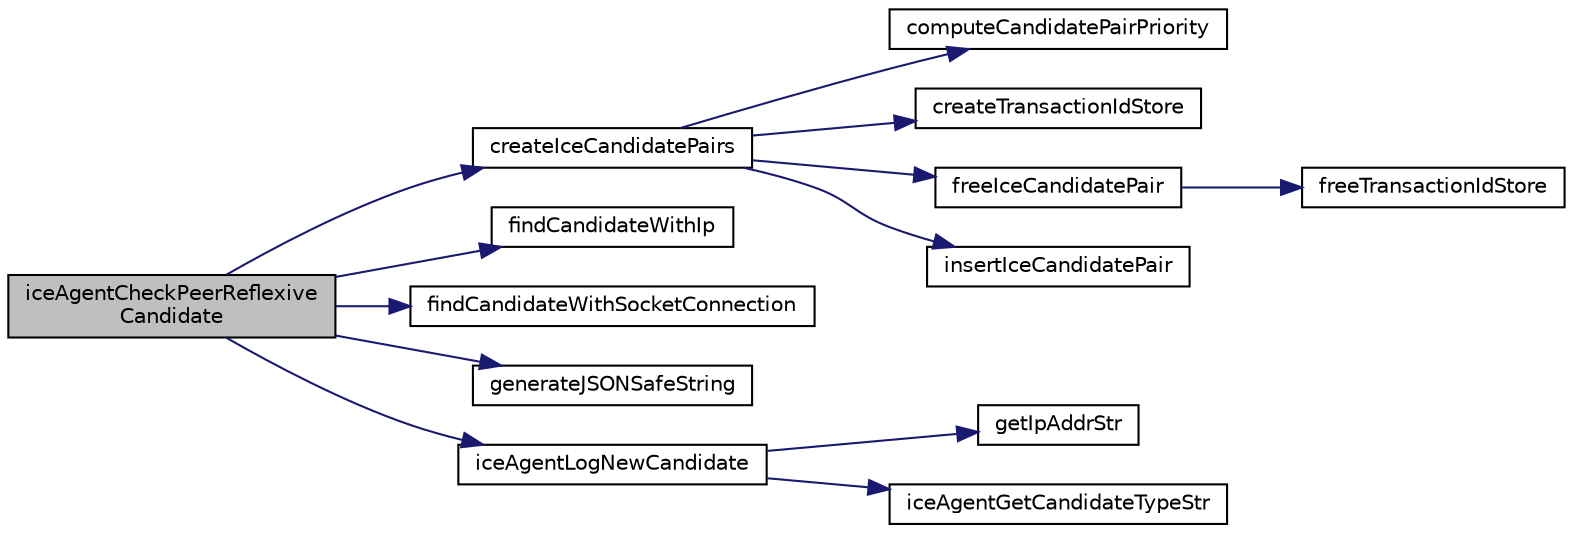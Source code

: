 digraph "iceAgentCheckPeerReflexiveCandidate"
{
 // LATEX_PDF_SIZE
  edge [fontname="Helvetica",fontsize="10",labelfontname="Helvetica",labelfontsize="10"];
  node [fontname="Helvetica",fontsize="10",shape=record];
  rankdir="LR";
  Node1 [label="iceAgentCheckPeerReflexive\lCandidate",height=0.2,width=0.4,color="black", fillcolor="grey75", style="filled", fontcolor="black",tooltip=" "];
  Node1 -> Node2 [color="midnightblue",fontsize="10",style="solid",fontname="Helvetica"];
  Node2 [label="createIceCandidatePairs",height=0.2,width=0.4,color="black", fillcolor="white", style="filled",URL="$IceAgent_8c.html#ab4a5a8ab78cd23b15d19ef7a25da80ca",tooltip=" "];
  Node2 -> Node3 [color="midnightblue",fontsize="10",style="solid",fontname="Helvetica"];
  Node3 [label="computeCandidatePairPriority",height=0.2,width=0.4,color="black", fillcolor="white", style="filled",URL="$IceAgent_8c.html#aea82ec5c31f92655c535153ae0c9ed85",tooltip=" "];
  Node2 -> Node4 [color="midnightblue",fontsize="10",style="solid",fontname="Helvetica"];
  Node4 [label="createTransactionIdStore",height=0.2,width=0.4,color="black", fillcolor="white", style="filled",URL="$IceUtils_8c.html#a253397f5ac2ab54ecf549f88096ed942",tooltip=" "];
  Node2 -> Node5 [color="midnightblue",fontsize="10",style="solid",fontname="Helvetica"];
  Node5 [label="freeIceCandidatePair",height=0.2,width=0.4,color="black", fillcolor="white", style="filled",URL="$IceAgent_8c.html#a76f0508cf719814537ce707e3f524407",tooltip=" "];
  Node5 -> Node6 [color="midnightblue",fontsize="10",style="solid",fontname="Helvetica"];
  Node6 [label="freeTransactionIdStore",height=0.2,width=0.4,color="black", fillcolor="white", style="filled",URL="$IceUtils_8c.html#aed9b171e0c60584515c04c5dd47dd112",tooltip=" "];
  Node2 -> Node7 [color="midnightblue",fontsize="10",style="solid",fontname="Helvetica"];
  Node7 [label="insertIceCandidatePair",height=0.2,width=0.4,color="black", fillcolor="white", style="filled",URL="$IceAgent_8c.html#a6ca5e01bae7b2cd4b4cd6b949350ec65",tooltip=" "];
  Node1 -> Node8 [color="midnightblue",fontsize="10",style="solid",fontname="Helvetica"];
  Node8 [label="findCandidateWithIp",height=0.2,width=0.4,color="black", fillcolor="white", style="filled",URL="$IceAgent_8c.html#ae97f6da7fb4eb6477b7e398ff51ee91d",tooltip=" "];
  Node1 -> Node9 [color="midnightblue",fontsize="10",style="solid",fontname="Helvetica"];
  Node9 [label="findCandidateWithSocketConnection",height=0.2,width=0.4,color="black", fillcolor="white", style="filled",URL="$IceAgent_8c.html#a05490163eb865856c99e237d2334ffd2",tooltip=" "];
  Node1 -> Node10 [color="midnightblue",fontsize="10",style="solid",fontname="Helvetica"];
  Node10 [label="generateJSONSafeString",height=0.2,width=0.4,color="black", fillcolor="white", style="filled",URL="$Include__i_8h.html#ab79572313888fc60c5f81fb85abee745",tooltip=" "];
  Node1 -> Node11 [color="midnightblue",fontsize="10",style="solid",fontname="Helvetica"];
  Node11 [label="iceAgentLogNewCandidate",height=0.2,width=0.4,color="black", fillcolor="white", style="filled",URL="$IceAgent_8c.html#ad1a8fa09d399bfa78a7a76cb00c25c8c",tooltip=" "];
  Node11 -> Node12 [color="midnightblue",fontsize="10",style="solid",fontname="Helvetica"];
  Node12 [label="getIpAddrStr",height=0.2,width=0.4,color="black", fillcolor="white", style="filled",URL="$Network_8c.html#afaa547109e09c5a34437553b7258e818",tooltip=" "];
  Node11 -> Node13 [color="midnightblue",fontsize="10",style="solid",fontname="Helvetica"];
  Node13 [label="iceAgentGetCandidateTypeStr",height=0.2,width=0.4,color="black", fillcolor="white", style="filled",URL="$IceAgent_8c.html#a58c93902e850d579024bde109e85ab8b",tooltip=" "];
}
